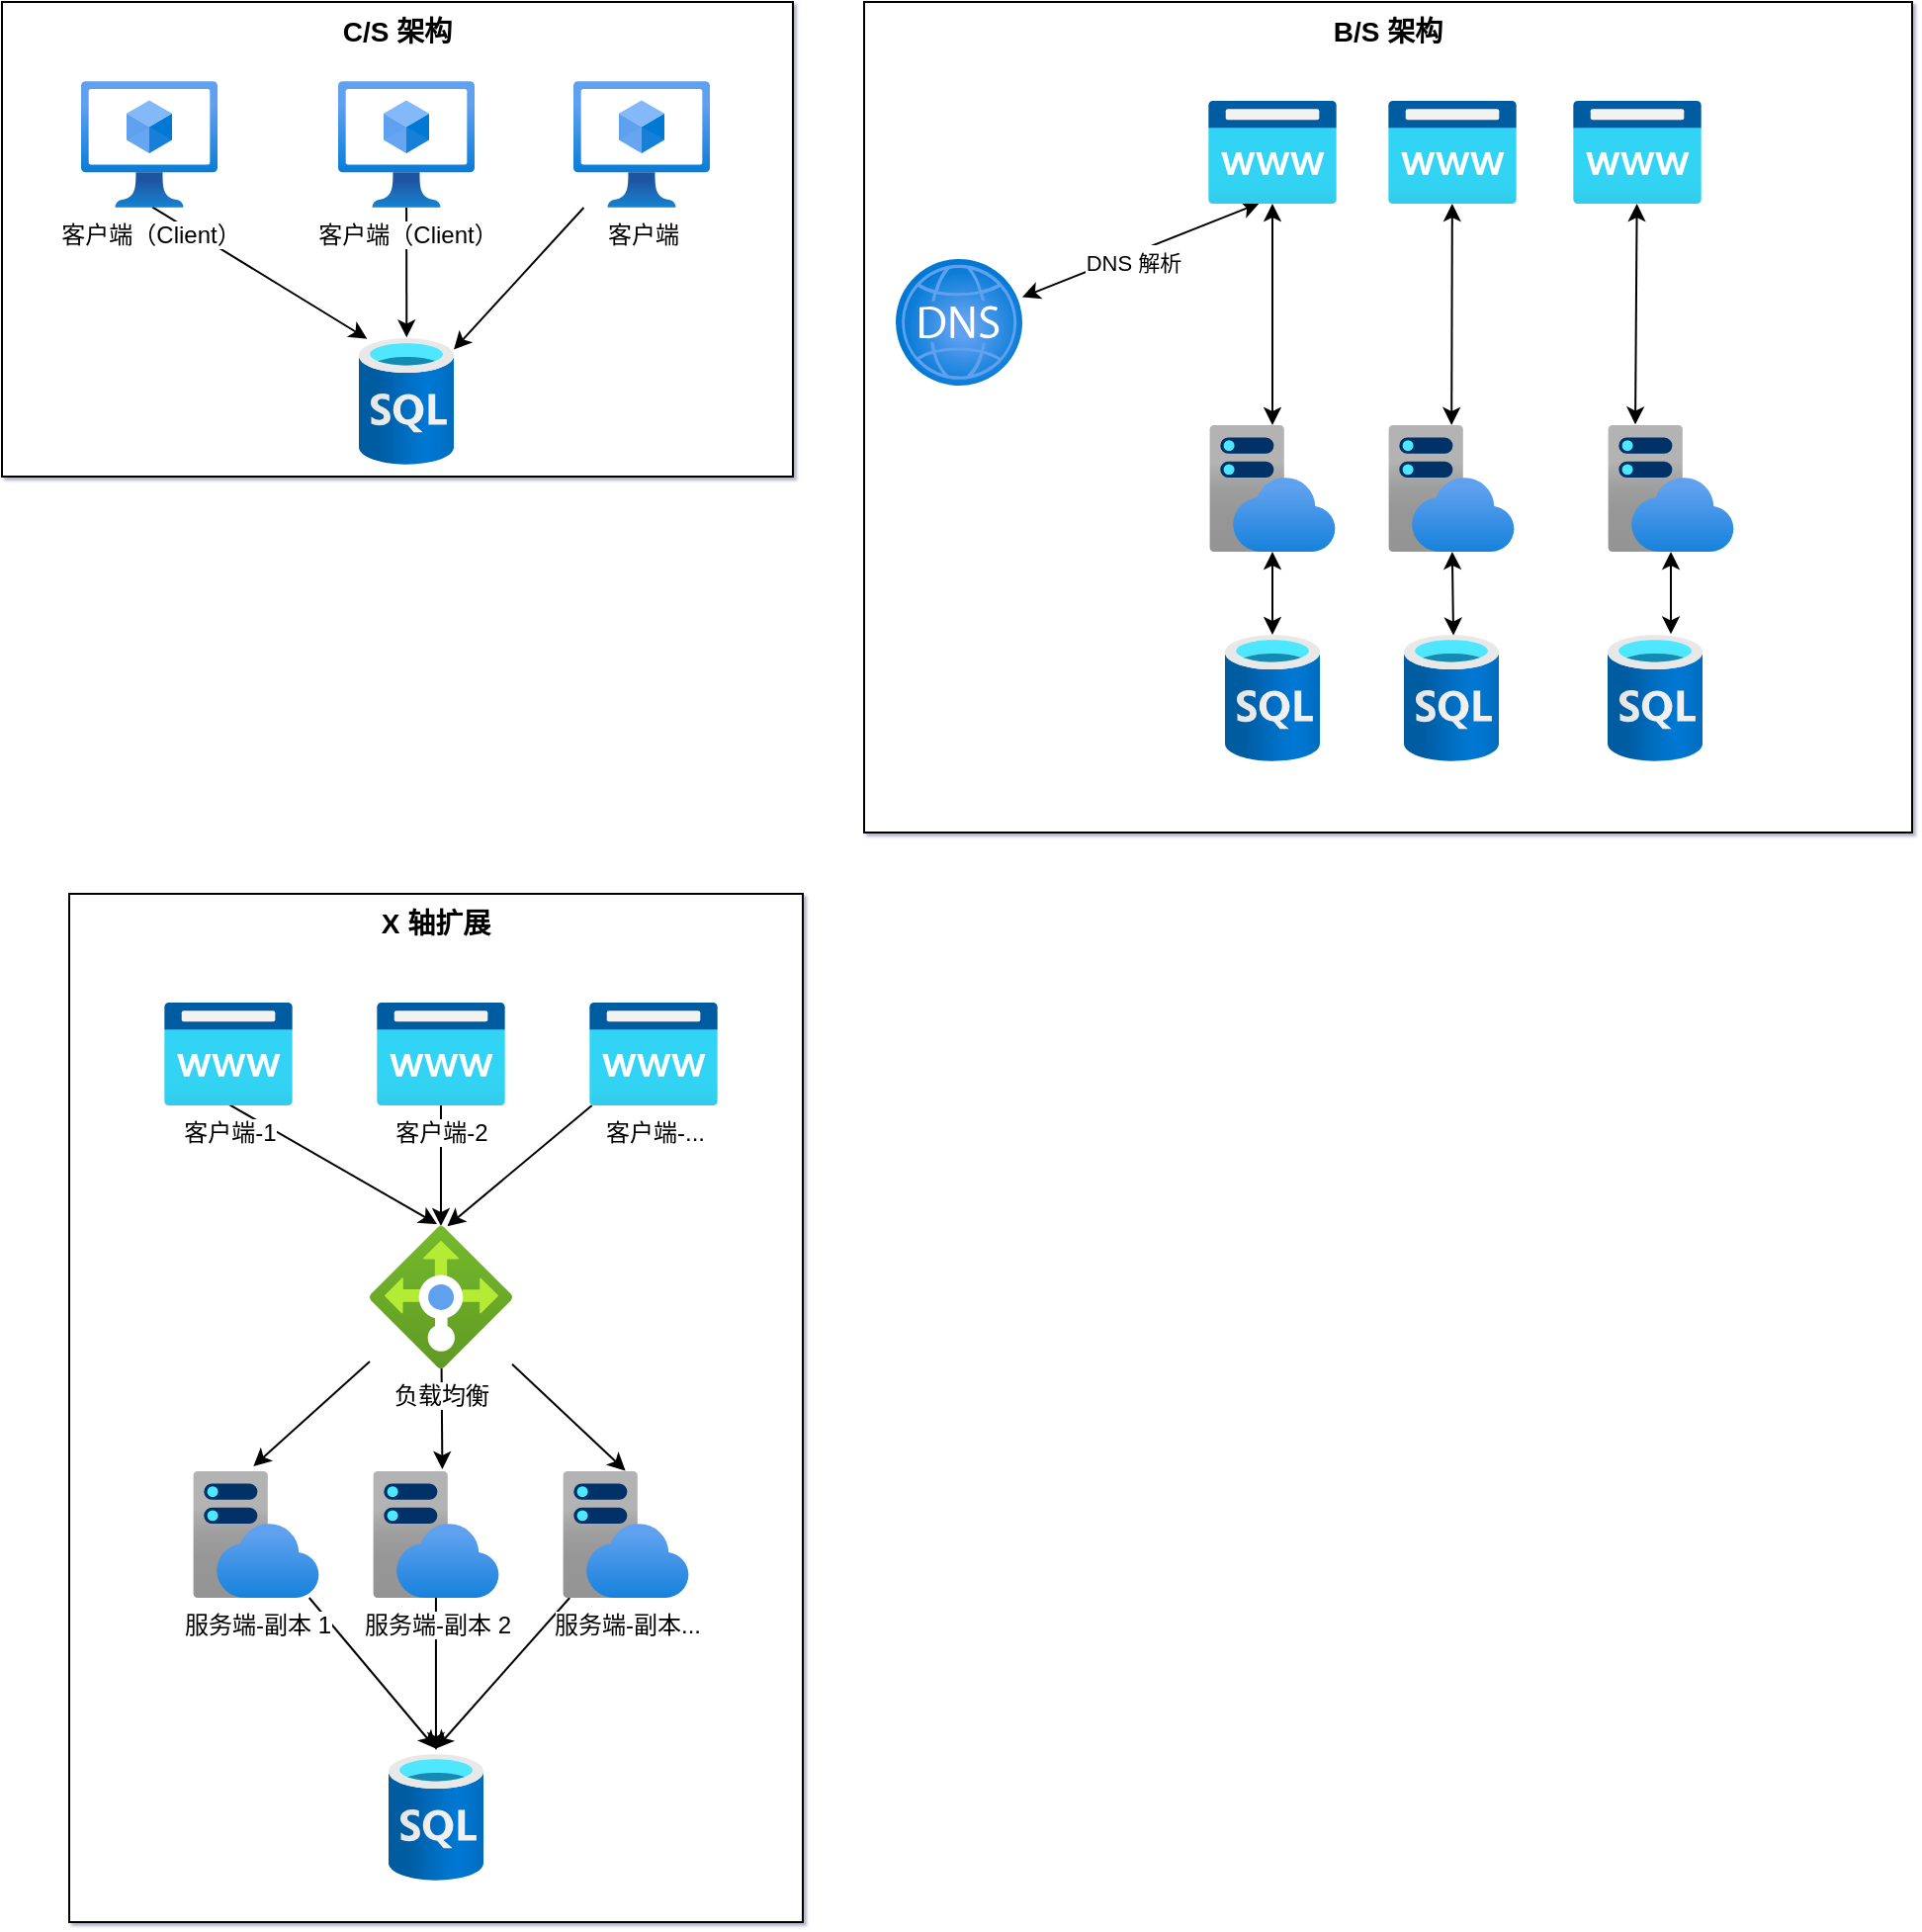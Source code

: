 <mxfile version="17.5.0" type="github">
  <diagram id="jQuxA6pWeV1bHnd_H6JM" name="第 1 页">
    <mxGraphModel dx="1019" dy="567" grid="0" gridSize="10" guides="1" tooltips="1" connect="1" arrows="1" fold="1" page="1" pageScale="1" pageWidth="827" pageHeight="1169" math="0" shadow="1">
      <root>
        <mxCell id="0" />
        <mxCell id="1" parent="0" />
        <mxCell id="zyIKe3mE6G8FlH2QzeZu-49" value="X 轴扩展" style="rounded=0;whiteSpace=wrap;html=1;fontSize=14;verticalAlign=top;fontStyle=1" vertex="1" parent="1">
          <mxGeometry x="48" y="491" width="371" height="520" as="geometry" />
        </mxCell>
        <mxCell id="zyIKe3mE6G8FlH2QzeZu-11" value="&lt;b&gt;&lt;font style=&quot;font-size: 14px&quot;&gt;C/S 架构&lt;/font&gt;&lt;/b&gt;" style="rounded=0;whiteSpace=wrap;html=1;verticalAlign=top;" vertex="1" parent="1">
          <mxGeometry x="14" y="40" width="400" height="240" as="geometry" />
        </mxCell>
        <mxCell id="zyIKe3mE6G8FlH2QzeZu-6" style="rounded=0;orthogonalLoop=1;jettySize=auto;html=1;exitX=0.522;exitY=0.995;exitDx=0;exitDy=0;exitPerimeter=0;entryX=0.087;entryY=0.005;entryDx=0;entryDy=0;entryPerimeter=0;" edge="1" parent="1" source="zyIKe3mE6G8FlH2QzeZu-1" target="zyIKe3mE6G8FlH2QzeZu-2">
          <mxGeometry relative="1" as="geometry">
            <mxPoint x="219" y="210" as="targetPoint" />
          </mxGeometry>
        </mxCell>
        <mxCell id="zyIKe3mE6G8FlH2QzeZu-1" value="客户端（Client）" style="aspect=fixed;html=1;points=[];align=center;image;fontSize=12;image=img/lib/azure2/compute/Virtual_Machines_Classic.svg;" vertex="1" parent="1">
          <mxGeometry x="54" y="80" width="69" height="64" as="geometry" />
        </mxCell>
        <mxCell id="zyIKe3mE6G8FlH2QzeZu-2" value="" style="aspect=fixed;html=1;points=[];align=center;image;fontSize=12;image=img/lib/azure2/databases/SQL_Database.svg;" vertex="1" parent="1">
          <mxGeometry x="194.5" y="210" width="48" height="64" as="geometry" />
        </mxCell>
        <mxCell id="zyIKe3mE6G8FlH2QzeZu-7" style="edgeStyle=none;rounded=0;orthogonalLoop=1;jettySize=auto;html=1;entryX=0.503;entryY=-0.005;entryDx=0;entryDy=0;entryPerimeter=0;" edge="1" parent="1" source="zyIKe3mE6G8FlH2QzeZu-3" target="zyIKe3mE6G8FlH2QzeZu-2">
          <mxGeometry relative="1" as="geometry" />
        </mxCell>
        <mxCell id="zyIKe3mE6G8FlH2QzeZu-3" value="客户端（Client）" style="aspect=fixed;html=1;points=[];align=center;image;fontSize=12;image=img/lib/azure2/compute/Virtual_Machines_Classic.svg;" vertex="1" parent="1">
          <mxGeometry x="184" y="80" width="69" height="64" as="geometry" />
        </mxCell>
        <mxCell id="zyIKe3mE6G8FlH2QzeZu-8" style="edgeStyle=none;rounded=0;orthogonalLoop=1;jettySize=auto;html=1;" edge="1" parent="1" source="zyIKe3mE6G8FlH2QzeZu-4" target="zyIKe3mE6G8FlH2QzeZu-2">
          <mxGeometry relative="1" as="geometry">
            <mxPoint x="219" y="210" as="targetPoint" />
          </mxGeometry>
        </mxCell>
        <mxCell id="zyIKe3mE6G8FlH2QzeZu-4" value="客户端" style="aspect=fixed;html=1;points=[];align=center;image;fontSize=12;image=img/lib/azure2/compute/Virtual_Machines_Classic.svg;" vertex="1" parent="1">
          <mxGeometry x="303" y="80" width="69" height="64" as="geometry" />
        </mxCell>
        <mxCell id="zyIKe3mE6G8FlH2QzeZu-12" value="B/S 架构" style="rounded=0;whiteSpace=wrap;html=1;fontSize=14;verticalAlign=top;fontStyle=1" vertex="1" parent="1">
          <mxGeometry x="450" y="40" width="530" height="420" as="geometry" />
        </mxCell>
        <mxCell id="zyIKe3mE6G8FlH2QzeZu-14" value="" style="aspect=fixed;html=1;points=[];align=center;image;fontSize=12;image=img/lib/azure2/networking/DNS_Zones.svg;" vertex="1" parent="1">
          <mxGeometry x="466" y="170" width="64" height="64" as="geometry" />
        </mxCell>
        <mxCell id="zyIKe3mE6G8FlH2QzeZu-18" style="edgeStyle=none;rounded=0;orthogonalLoop=1;jettySize=auto;html=1;fontSize=14;exitX=0.4;exitY=0.994;exitDx=0;exitDy=0;exitPerimeter=0;startArrow=classic;startFill=1;" edge="1" parent="1" source="zyIKe3mE6G8FlH2QzeZu-15" target="zyIKe3mE6G8FlH2QzeZu-14">
          <mxGeometry relative="1" as="geometry" />
        </mxCell>
        <mxCell id="zyIKe3mE6G8FlH2QzeZu-19" value="&lt;font style=&quot;font-size: 11px&quot;&gt;DNS 解析&lt;/font&gt;" style="edgeLabel;html=1;align=center;verticalAlign=middle;resizable=0;points=[];fontSize=14;" vertex="1" connectable="0" parent="zyIKe3mE6G8FlH2QzeZu-18">
          <mxGeometry x="0.093" y="3" relative="1" as="geometry">
            <mxPoint as="offset" />
          </mxGeometry>
        </mxCell>
        <mxCell id="zyIKe3mE6G8FlH2QzeZu-25" style="edgeStyle=none;rounded=0;orthogonalLoop=1;jettySize=auto;html=1;fontSize=11;startArrow=classic;startFill=1;" edge="1" parent="1" source="zyIKe3mE6G8FlH2QzeZu-15" target="zyIKe3mE6G8FlH2QzeZu-20">
          <mxGeometry relative="1" as="geometry" />
        </mxCell>
        <mxCell id="zyIKe3mE6G8FlH2QzeZu-15" value="" style="aspect=fixed;html=1;points=[];align=center;image;fontSize=12;image=img/lib/azure2/app_services/App_Service_Domains.svg;" vertex="1" parent="1">
          <mxGeometry x="624" y="90" width="65" height="52" as="geometry" />
        </mxCell>
        <mxCell id="zyIKe3mE6G8FlH2QzeZu-26" style="edgeStyle=none;rounded=0;orthogonalLoop=1;jettySize=auto;html=1;fontSize=11;startArrow=classic;startFill=1;" edge="1" parent="1" source="zyIKe3mE6G8FlH2QzeZu-16" target="zyIKe3mE6G8FlH2QzeZu-21">
          <mxGeometry relative="1" as="geometry" />
        </mxCell>
        <mxCell id="zyIKe3mE6G8FlH2QzeZu-16" value="" style="aspect=fixed;html=1;points=[];align=center;image;fontSize=12;image=img/lib/azure2/app_services/App_Service_Domains.svg;" vertex="1" parent="1">
          <mxGeometry x="715" y="90" width="65" height="52" as="geometry" />
        </mxCell>
        <mxCell id="zyIKe3mE6G8FlH2QzeZu-27" style="edgeStyle=none;rounded=0;orthogonalLoop=1;jettySize=auto;html=1;entryX=0.219;entryY=-0.005;entryDx=0;entryDy=0;entryPerimeter=0;fontSize=11;startArrow=classic;startFill=1;" edge="1" parent="1" source="zyIKe3mE6G8FlH2QzeZu-17" target="zyIKe3mE6G8FlH2QzeZu-22">
          <mxGeometry relative="1" as="geometry" />
        </mxCell>
        <mxCell id="zyIKe3mE6G8FlH2QzeZu-17" value="" style="aspect=fixed;html=1;points=[];align=center;image;fontSize=12;image=img/lib/azure2/app_services/App_Service_Domains.svg;" vertex="1" parent="1">
          <mxGeometry x="808.5" y="90" width="65" height="52" as="geometry" />
        </mxCell>
        <mxCell id="zyIKe3mE6G8FlH2QzeZu-31" style="edgeStyle=none;rounded=0;orthogonalLoop=1;jettySize=auto;html=1;fontSize=11;startArrow=classic;startFill=1;" edge="1" parent="1" source="zyIKe3mE6G8FlH2QzeZu-20" target="zyIKe3mE6G8FlH2QzeZu-28">
          <mxGeometry relative="1" as="geometry" />
        </mxCell>
        <mxCell id="zyIKe3mE6G8FlH2QzeZu-20" value="" style="aspect=fixed;html=1;points=[];align=center;image;fontSize=12;image=img/lib/azure2/app_services/App_Service_Plans.svg;" vertex="1" parent="1">
          <mxGeometry x="624.5" y="254" width="64" height="64" as="geometry" />
        </mxCell>
        <mxCell id="zyIKe3mE6G8FlH2QzeZu-32" style="edgeStyle=none;rounded=0;orthogonalLoop=1;jettySize=auto;html=1;entryX=0.521;entryY=0.005;entryDx=0;entryDy=0;entryPerimeter=0;fontSize=11;startArrow=classic;startFill=1;" edge="1" parent="1" source="zyIKe3mE6G8FlH2QzeZu-21" target="zyIKe3mE6G8FlH2QzeZu-29">
          <mxGeometry relative="1" as="geometry" />
        </mxCell>
        <mxCell id="zyIKe3mE6G8FlH2QzeZu-21" value="" style="aspect=fixed;html=1;points=[];align=center;image;fontSize=12;image=img/lib/azure2/app_services/App_Service_Plans.svg;" vertex="1" parent="1">
          <mxGeometry x="715" y="254" width="64" height="64" as="geometry" />
        </mxCell>
        <mxCell id="zyIKe3mE6G8FlH2QzeZu-33" style="edgeStyle=none;rounded=0;orthogonalLoop=1;jettySize=auto;html=1;entryX=0.667;entryY=-0.005;entryDx=0;entryDy=0;entryPerimeter=0;fontSize=11;startArrow=classic;startFill=1;" edge="1" parent="1" source="zyIKe3mE6G8FlH2QzeZu-22" target="zyIKe3mE6G8FlH2QzeZu-30">
          <mxGeometry relative="1" as="geometry" />
        </mxCell>
        <mxCell id="zyIKe3mE6G8FlH2QzeZu-22" value="" style="aspect=fixed;html=1;points=[];align=center;image;fontSize=12;image=img/lib/azure2/app_services/App_Service_Plans.svg;" vertex="1" parent="1">
          <mxGeometry x="826" y="254" width="64" height="64" as="geometry" />
        </mxCell>
        <mxCell id="zyIKe3mE6G8FlH2QzeZu-28" value="" style="aspect=fixed;html=1;points=[];align=center;image;fontSize=12;image=img/lib/azure2/databases/SQL_Database.svg;" vertex="1" parent="1">
          <mxGeometry x="632.5" y="360" width="48" height="64" as="geometry" />
        </mxCell>
        <mxCell id="zyIKe3mE6G8FlH2QzeZu-29" value="" style="aspect=fixed;html=1;points=[];align=center;image;fontSize=12;image=img/lib/azure2/databases/SQL_Database.svg;" vertex="1" parent="1">
          <mxGeometry x="723" y="360" width="48" height="64" as="geometry" />
        </mxCell>
        <mxCell id="zyIKe3mE6G8FlH2QzeZu-30" value="" style="aspect=fixed;html=1;points=[];align=center;image;fontSize=12;image=img/lib/azure2/databases/SQL_Database.svg;" vertex="1" parent="1">
          <mxGeometry x="826" y="360" width="48" height="64" as="geometry" />
        </mxCell>
        <mxCell id="zyIKe3mE6G8FlH2QzeZu-40" style="edgeStyle=none;rounded=0;orthogonalLoop=1;jettySize=auto;html=1;fontSize=11;startArrow=none;startFill=0;exitX=0.489;exitY=0.979;exitDx=0;exitDy=0;exitPerimeter=0;" edge="1" parent="1" source="zyIKe3mE6G8FlH2QzeZu-34">
          <mxGeometry relative="1" as="geometry">
            <mxPoint x="234" y="658" as="targetPoint" />
          </mxGeometry>
        </mxCell>
        <mxCell id="zyIKe3mE6G8FlH2QzeZu-34" value="客户端-1" style="aspect=fixed;html=1;points=[];align=center;image;fontSize=12;image=img/lib/azure2/app_services/App_Service_Domains.svg;" vertex="1" parent="1">
          <mxGeometry x="96" y="546" width="65" height="52" as="geometry" />
        </mxCell>
        <mxCell id="zyIKe3mE6G8FlH2QzeZu-46" style="edgeStyle=none;rounded=0;orthogonalLoop=1;jettySize=auto;html=1;entryX=0.499;entryY=-0.043;entryDx=0;entryDy=0;entryPerimeter=0;fontSize=11;startArrow=none;startFill=0;" edge="1" parent="1" source="zyIKe3mE6G8FlH2QzeZu-35" target="zyIKe3mE6G8FlH2QzeZu-44">
          <mxGeometry relative="1" as="geometry" />
        </mxCell>
        <mxCell id="zyIKe3mE6G8FlH2QzeZu-35" value="服务端-副本 1" style="aspect=fixed;html=1;points=[];align=center;image;fontSize=12;image=img/lib/azure2/app_services/App_Service_Plans.svg;" vertex="1" parent="1">
          <mxGeometry x="110.5" y="783" width="64" height="64" as="geometry" />
        </mxCell>
        <mxCell id="zyIKe3mE6G8FlH2QzeZu-45" style="edgeStyle=none;rounded=0;orthogonalLoop=1;jettySize=auto;html=1;entryX=0.499;entryY=-0.031;entryDx=0;entryDy=0;entryPerimeter=0;fontSize=11;startArrow=none;startFill=0;" edge="1" parent="1" source="zyIKe3mE6G8FlH2QzeZu-36" target="zyIKe3mE6G8FlH2QzeZu-44">
          <mxGeometry relative="1" as="geometry" />
        </mxCell>
        <mxCell id="zyIKe3mE6G8FlH2QzeZu-36" value="服务端-副本 2" style="aspect=fixed;html=1;points=[];align=center;image;fontSize=12;image=img/lib/azure2/app_services/App_Service_Plans.svg;" vertex="1" parent="1">
          <mxGeometry x="201.5" y="783" width="64" height="64" as="geometry" />
        </mxCell>
        <mxCell id="zyIKe3mE6G8FlH2QzeZu-48" style="edgeStyle=none;rounded=0;orthogonalLoop=1;jettySize=auto;html=1;entryX=0.499;entryY=-0.043;entryDx=0;entryDy=0;entryPerimeter=0;fontSize=11;startArrow=none;startFill=0;" edge="1" parent="1" source="zyIKe3mE6G8FlH2QzeZu-37" target="zyIKe3mE6G8FlH2QzeZu-44">
          <mxGeometry relative="1" as="geometry" />
        </mxCell>
        <mxCell id="zyIKe3mE6G8FlH2QzeZu-37" value="服务端-副本..." style="aspect=fixed;html=1;points=[];align=center;image;fontSize=12;image=img/lib/azure2/app_services/App_Service_Plans.svg;" vertex="1" parent="1">
          <mxGeometry x="297.5" y="783" width="64" height="64" as="geometry" />
        </mxCell>
        <mxCell id="zyIKe3mE6G8FlH2QzeZu-41" style="edgeStyle=none;rounded=0;orthogonalLoop=1;jettySize=auto;html=1;entryX=0.479;entryY=-0.039;entryDx=0;entryDy=0;entryPerimeter=0;fontSize=11;startArrow=none;startFill=0;" edge="1" parent="1" source="zyIKe3mE6G8FlH2QzeZu-39" target="zyIKe3mE6G8FlH2QzeZu-35">
          <mxGeometry relative="1" as="geometry" />
        </mxCell>
        <mxCell id="zyIKe3mE6G8FlH2QzeZu-42" style="edgeStyle=none;rounded=0;orthogonalLoop=1;jettySize=auto;html=1;entryX=0.55;entryY=-0.016;entryDx=0;entryDy=0;entryPerimeter=0;fontSize=11;startArrow=none;startFill=0;" edge="1" parent="1" source="zyIKe3mE6G8FlH2QzeZu-39" target="zyIKe3mE6G8FlH2QzeZu-36">
          <mxGeometry relative="1" as="geometry" />
        </mxCell>
        <mxCell id="zyIKe3mE6G8FlH2QzeZu-43" style="edgeStyle=none;rounded=0;orthogonalLoop=1;jettySize=auto;html=1;entryX=0.497;entryY=-0.004;entryDx=0;entryDy=0;entryPerimeter=0;fontSize=11;startArrow=none;startFill=0;" edge="1" parent="1" source="zyIKe3mE6G8FlH2QzeZu-39" target="zyIKe3mE6G8FlH2QzeZu-37">
          <mxGeometry relative="1" as="geometry" />
        </mxCell>
        <mxCell id="zyIKe3mE6G8FlH2QzeZu-39" value="负载均衡" style="aspect=fixed;html=1;points=[];align=center;image;fontSize=12;image=img/lib/azure2/networking/Load_Balancers.svg;" vertex="1" parent="1">
          <mxGeometry x="200" y="659" width="72" height="72" as="geometry" />
        </mxCell>
        <mxCell id="zyIKe3mE6G8FlH2QzeZu-44" value="" style="aspect=fixed;html=1;points=[];align=center;image;fontSize=12;image=img/lib/azure2/databases/SQL_Database.svg;" vertex="1" parent="1">
          <mxGeometry x="209.5" y="926" width="48" height="64" as="geometry" />
        </mxCell>
        <mxCell id="zyIKe3mE6G8FlH2QzeZu-55" style="edgeStyle=none;rounded=0;orthogonalLoop=1;jettySize=auto;html=1;fontSize=14;startArrow=none;startFill=0;" edge="1" parent="1" source="zyIKe3mE6G8FlH2QzeZu-50" target="zyIKe3mE6G8FlH2QzeZu-39">
          <mxGeometry relative="1" as="geometry" />
        </mxCell>
        <mxCell id="zyIKe3mE6G8FlH2QzeZu-50" value="客户端-2" style="aspect=fixed;html=1;points=[];align=center;image;fontSize=12;image=img/lib/azure2/app_services/App_Service_Domains.svg;" vertex="1" parent="1">
          <mxGeometry x="203.5" y="546" width="65" height="52" as="geometry" />
        </mxCell>
        <mxCell id="zyIKe3mE6G8FlH2QzeZu-56" style="edgeStyle=none;rounded=0;orthogonalLoop=1;jettySize=auto;html=1;entryX=0.545;entryY=0.001;entryDx=0;entryDy=0;entryPerimeter=0;fontSize=14;startArrow=none;startFill=0;" edge="1" parent="1" source="zyIKe3mE6G8FlH2QzeZu-51" target="zyIKe3mE6G8FlH2QzeZu-39">
          <mxGeometry relative="1" as="geometry" />
        </mxCell>
        <mxCell id="zyIKe3mE6G8FlH2QzeZu-51" value="客户端-..." style="aspect=fixed;html=1;points=[];align=center;image;fontSize=12;image=img/lib/azure2/app_services/App_Service_Domains.svg;" vertex="1" parent="1">
          <mxGeometry x="311" y="546" width="65" height="52" as="geometry" />
        </mxCell>
      </root>
    </mxGraphModel>
  </diagram>
</mxfile>
